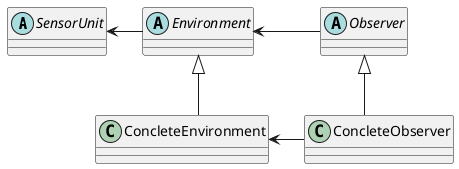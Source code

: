 @startuml Evaluate
skinparam Linetype ortho

abstract SensorUnit
abstract Environment
abstract Observer
class ConcleteEnvironment
class ConcleteObserver

SensorUnit <- Environment
Environment <- Observer
Environment <|-- ConcleteEnvironment
Observer <|-- ConcleteObserver
ConcleteEnvironment <- ConcleteObserver

@enduml